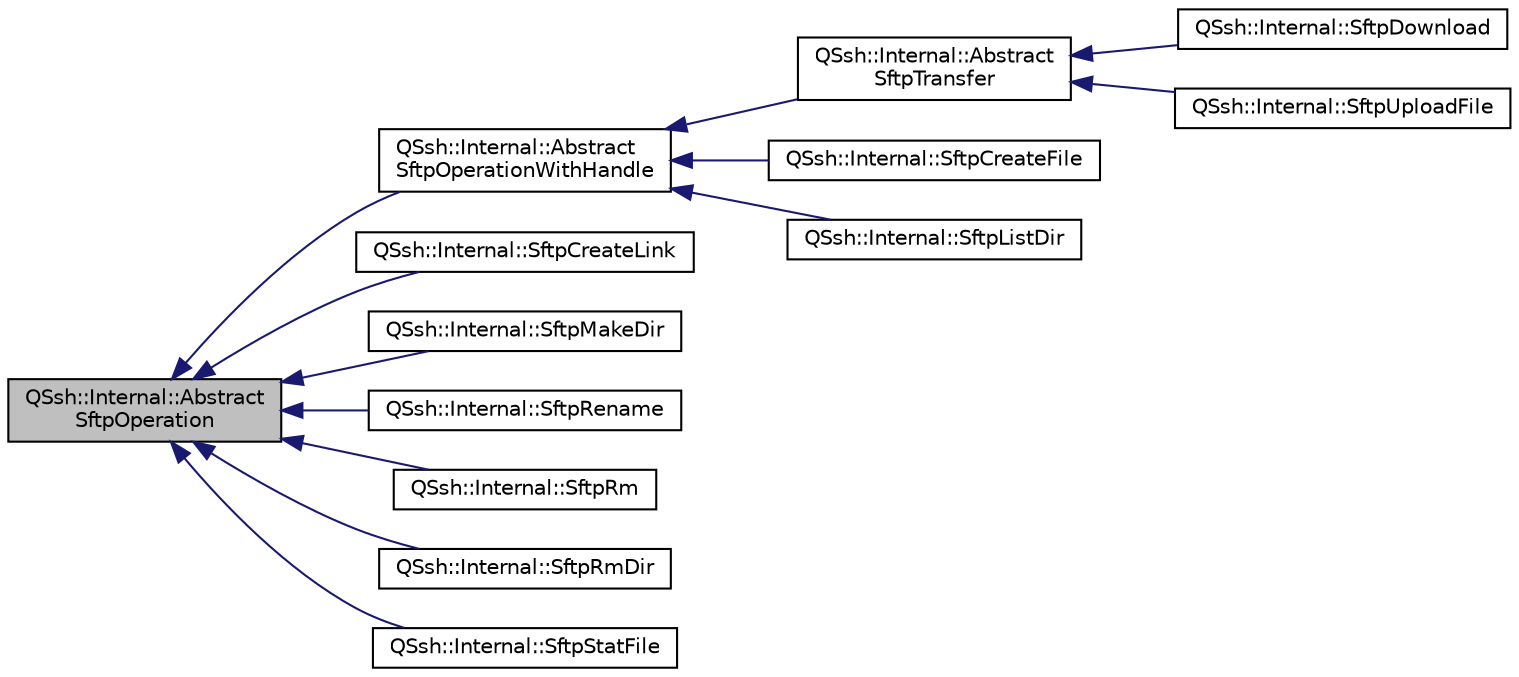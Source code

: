 digraph "QSsh::Internal::AbstractSftpOperation"
{
  edge [fontname="Helvetica",fontsize="10",labelfontname="Helvetica",labelfontsize="10"];
  node [fontname="Helvetica",fontsize="10",shape=record];
  rankdir="LR";
  Node0 [label="QSsh::Internal::Abstract\lSftpOperation",height=0.2,width=0.4,color="black", fillcolor="grey75", style="filled", fontcolor="black"];
  Node0 -> Node1 [dir="back",color="midnightblue",fontsize="10",style="solid",fontname="Helvetica"];
  Node1 [label="QSsh::Internal::Abstract\lSftpOperationWithHandle",height=0.2,width=0.4,color="black", fillcolor="white", style="filled",URL="$struct_q_ssh_1_1_internal_1_1_abstract_sftp_operation_with_handle.html"];
  Node1 -> Node2 [dir="back",color="midnightblue",fontsize="10",style="solid",fontname="Helvetica"];
  Node2 [label="QSsh::Internal::Abstract\lSftpTransfer",height=0.2,width=0.4,color="black", fillcolor="white", style="filled",URL="$struct_q_ssh_1_1_internal_1_1_abstract_sftp_transfer.html"];
  Node2 -> Node3 [dir="back",color="midnightblue",fontsize="10",style="solid",fontname="Helvetica"];
  Node3 [label="QSsh::Internal::SftpDownload",height=0.2,width=0.4,color="black", fillcolor="white", style="filled",URL="$struct_q_ssh_1_1_internal_1_1_sftp_download.html"];
  Node2 -> Node4 [dir="back",color="midnightblue",fontsize="10",style="solid",fontname="Helvetica"];
  Node4 [label="QSsh::Internal::SftpUploadFile",height=0.2,width=0.4,color="black", fillcolor="white", style="filled",URL="$struct_q_ssh_1_1_internal_1_1_sftp_upload_file.html"];
  Node1 -> Node5 [dir="back",color="midnightblue",fontsize="10",style="solid",fontname="Helvetica"];
  Node5 [label="QSsh::Internal::SftpCreateFile",height=0.2,width=0.4,color="black", fillcolor="white", style="filled",URL="$struct_q_ssh_1_1_internal_1_1_sftp_create_file.html"];
  Node1 -> Node6 [dir="back",color="midnightblue",fontsize="10",style="solid",fontname="Helvetica"];
  Node6 [label="QSsh::Internal::SftpListDir",height=0.2,width=0.4,color="black", fillcolor="white", style="filled",URL="$struct_q_ssh_1_1_internal_1_1_sftp_list_dir.html"];
  Node0 -> Node7 [dir="back",color="midnightblue",fontsize="10",style="solid",fontname="Helvetica"];
  Node7 [label="QSsh::Internal::SftpCreateLink",height=0.2,width=0.4,color="black", fillcolor="white", style="filled",URL="$struct_q_ssh_1_1_internal_1_1_sftp_create_link.html"];
  Node0 -> Node8 [dir="back",color="midnightblue",fontsize="10",style="solid",fontname="Helvetica"];
  Node8 [label="QSsh::Internal::SftpMakeDir",height=0.2,width=0.4,color="black", fillcolor="white", style="filled",URL="$struct_q_ssh_1_1_internal_1_1_sftp_make_dir.html"];
  Node0 -> Node9 [dir="back",color="midnightblue",fontsize="10",style="solid",fontname="Helvetica"];
  Node9 [label="QSsh::Internal::SftpRename",height=0.2,width=0.4,color="black", fillcolor="white", style="filled",URL="$struct_q_ssh_1_1_internal_1_1_sftp_rename.html"];
  Node0 -> Node10 [dir="back",color="midnightblue",fontsize="10",style="solid",fontname="Helvetica"];
  Node10 [label="QSsh::Internal::SftpRm",height=0.2,width=0.4,color="black", fillcolor="white", style="filled",URL="$struct_q_ssh_1_1_internal_1_1_sftp_rm.html"];
  Node0 -> Node11 [dir="back",color="midnightblue",fontsize="10",style="solid",fontname="Helvetica"];
  Node11 [label="QSsh::Internal::SftpRmDir",height=0.2,width=0.4,color="black", fillcolor="white", style="filled",URL="$struct_q_ssh_1_1_internal_1_1_sftp_rm_dir.html"];
  Node0 -> Node12 [dir="back",color="midnightblue",fontsize="10",style="solid",fontname="Helvetica"];
  Node12 [label="QSsh::Internal::SftpStatFile",height=0.2,width=0.4,color="black", fillcolor="white", style="filled",URL="$struct_q_ssh_1_1_internal_1_1_sftp_stat_file.html"];
}
